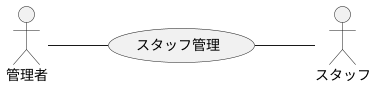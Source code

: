 @startuml BusinessUsecase

left to right direction

actor 管理者
actor スタッフ

管理者 -- (スタッフ管理)
(スタッフ管理) -- スタッフ

@enduml
